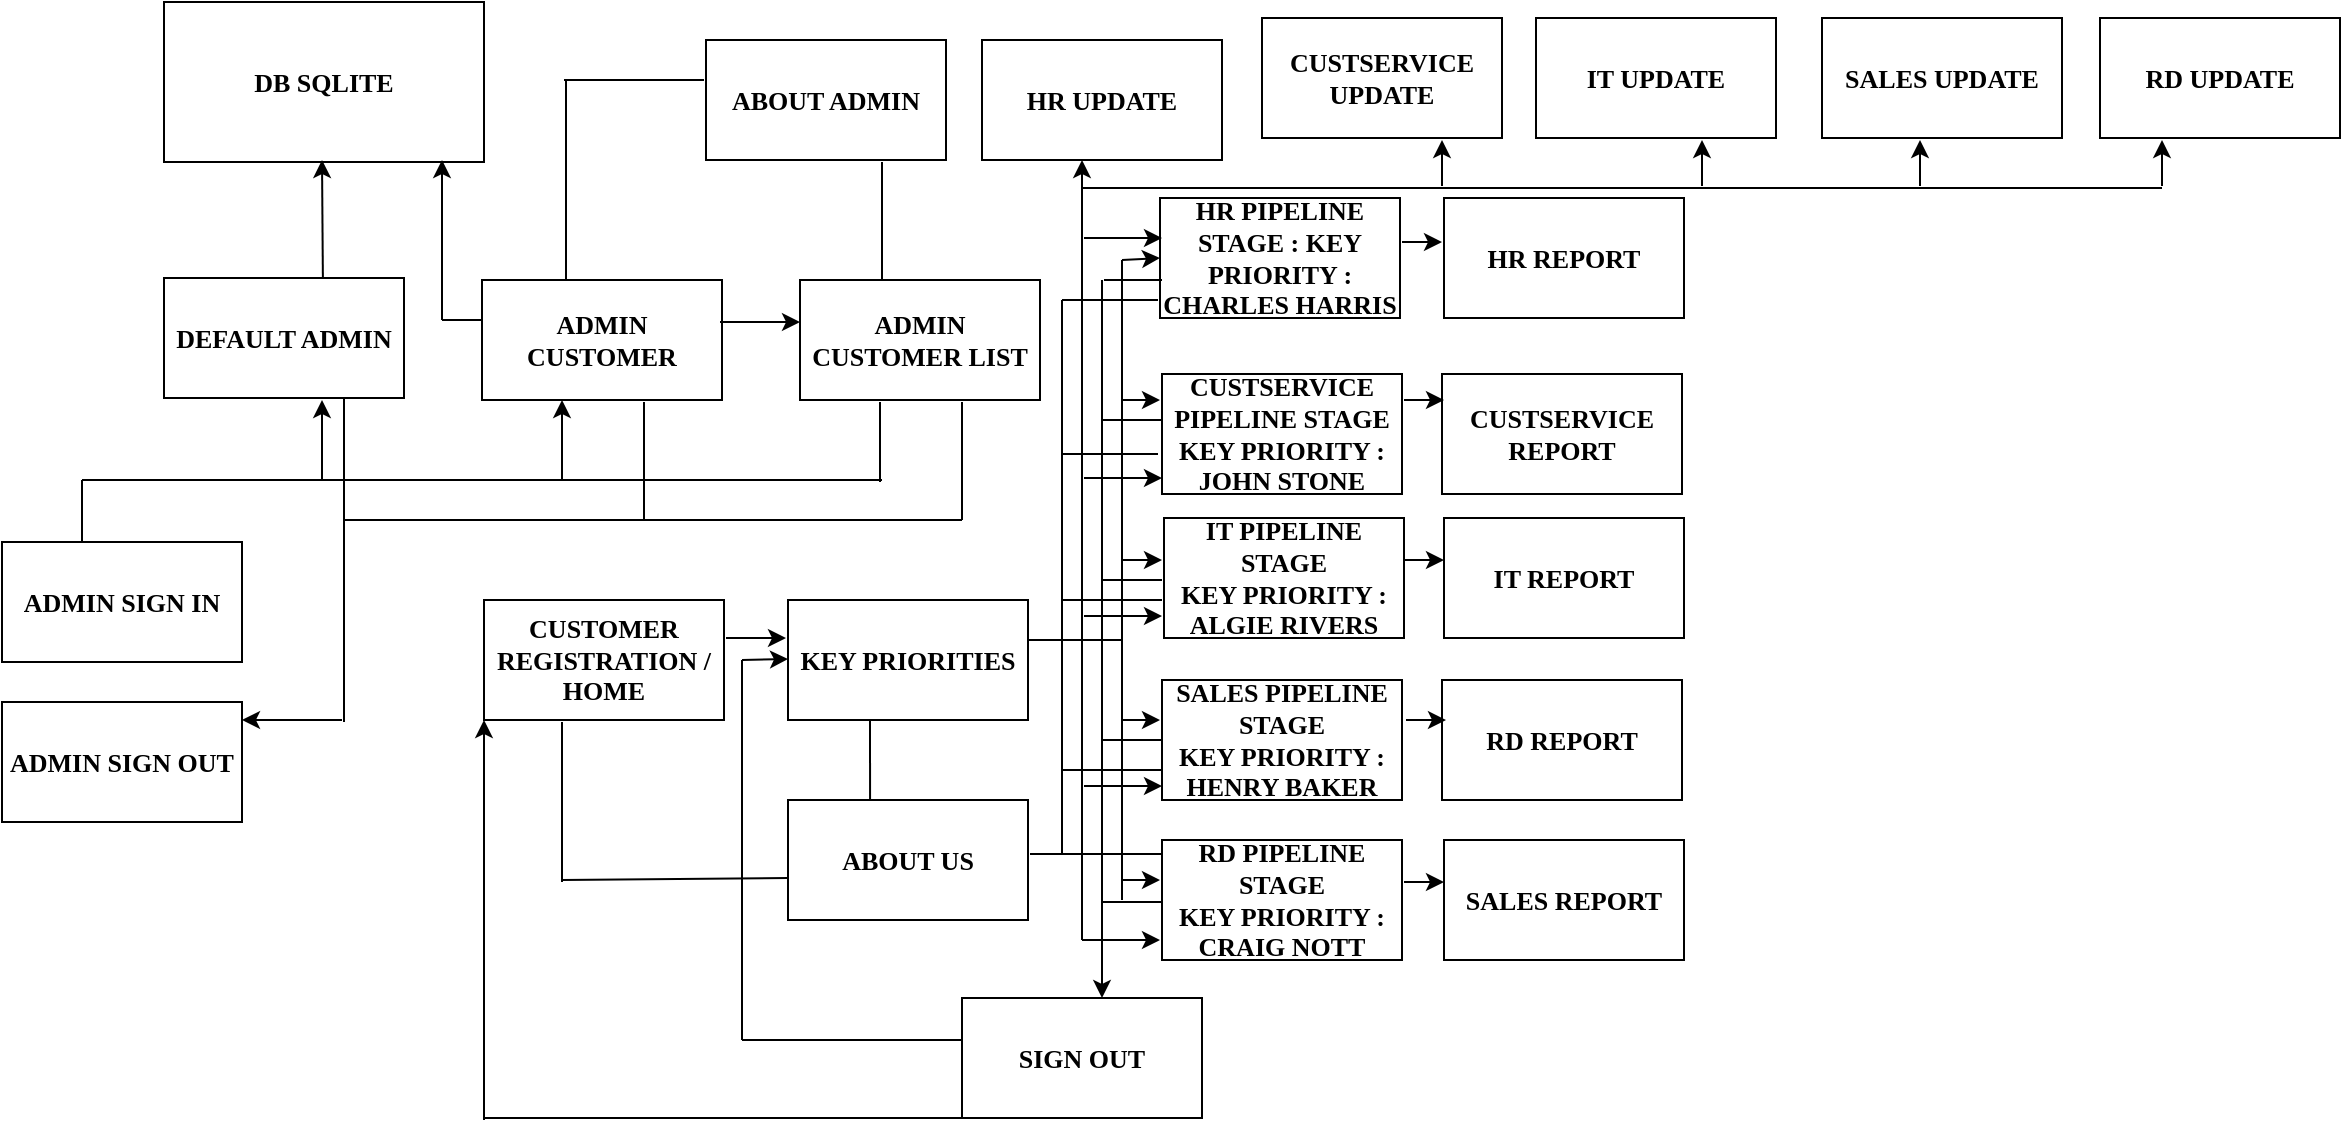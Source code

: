 <mxfile version="24.2.7" type="github">
  <diagram name="Page-1" id="mJo-rlMSn84zewNQrQVx">
    <mxGraphModel dx="1050" dy="557" grid="1" gridSize="10" guides="1" tooltips="1" connect="1" arrows="1" fold="1" page="1" pageScale="1" pageWidth="850" pageHeight="1100" math="0" shadow="0">
      <root>
        <mxCell id="0" />
        <mxCell id="1" parent="0" />
        <mxCell id="rjxhquQ0YUwU6D_5x0ZY-1" value="DB SQLITE" style="rounded=0;whiteSpace=wrap;html=1;fontFamily=Times New Roman;fontStyle=1;fontSize=13;" vertex="1" parent="1">
          <mxGeometry x="121" y="41" width="160" height="80" as="geometry" />
        </mxCell>
        <mxCell id="rjxhquQ0YUwU6D_5x0ZY-2" value="DEFAULT ADMIN" style="rounded=0;whiteSpace=wrap;html=1;fontFamily=Times New Roman;fontStyle=1;fontSize=13;" vertex="1" parent="1">
          <mxGeometry x="121" y="179" width="120" height="60" as="geometry" />
        </mxCell>
        <mxCell id="rjxhquQ0YUwU6D_5x0ZY-3" value="ADMIN CUSTOMER" style="rounded=0;whiteSpace=wrap;html=1;fontFamily=Times New Roman;fontStyle=1;fontSize=13;" vertex="1" parent="1">
          <mxGeometry x="280" y="180" width="120" height="60" as="geometry" />
        </mxCell>
        <mxCell id="rjxhquQ0YUwU6D_5x0ZY-4" value="ABOUT ADMIN" style="rounded=0;whiteSpace=wrap;html=1;fontFamily=Times New Roman;fontStyle=1;fontSize=13;" vertex="1" parent="1">
          <mxGeometry x="392" y="60" width="120" height="60" as="geometry" />
        </mxCell>
        <mxCell id="rjxhquQ0YUwU6D_5x0ZY-5" value="ADMIN CUSTOMER LIST" style="rounded=0;whiteSpace=wrap;html=1;fontFamily=Times New Roman;fontStyle=1;fontSize=13;" vertex="1" parent="1">
          <mxGeometry x="439" y="180" width="120" height="60" as="geometry" />
        </mxCell>
        <mxCell id="rjxhquQ0YUwU6D_5x0ZY-6" value="" style="endArrow=none;html=1;rounded=0;fontFamily=Times New Roman;fontStyle=1;fontSize=13;" edge="1" parent="1">
          <mxGeometry width="50" height="50" relative="1" as="geometry">
            <mxPoint x="322" y="180" as="sourcePoint" />
            <mxPoint x="322" y="80" as="targetPoint" />
          </mxGeometry>
        </mxCell>
        <mxCell id="rjxhquQ0YUwU6D_5x0ZY-7" value="" style="endArrow=none;html=1;rounded=0;fontFamily=Times New Roman;fontStyle=1;fontSize=13;" edge="1" parent="1">
          <mxGeometry width="50" height="50" relative="1" as="geometry">
            <mxPoint x="321" y="80" as="sourcePoint" />
            <mxPoint x="391" y="80" as="targetPoint" />
          </mxGeometry>
        </mxCell>
        <mxCell id="rjxhquQ0YUwU6D_5x0ZY-10" value="" style="endArrow=none;html=1;rounded=0;exitX=0;exitY=0;exitDx=0;exitDy=0;fontFamily=Times New Roman;fontStyle=1;fontSize=13;" edge="1" parent="1">
          <mxGeometry width="50" height="50" relative="1" as="geometry">
            <mxPoint x="480" y="180" as="sourcePoint" />
            <mxPoint x="480" y="121" as="targetPoint" />
          </mxGeometry>
        </mxCell>
        <mxCell id="rjxhquQ0YUwU6D_5x0ZY-11" value="" style="endArrow=classic;html=1;rounded=0;fontFamily=Times New Roman;fontStyle=1;fontSize=13;" edge="1" parent="1">
          <mxGeometry width="50" height="50" relative="1" as="geometry">
            <mxPoint x="399" y="201" as="sourcePoint" />
            <mxPoint x="439" y="201" as="targetPoint" />
          </mxGeometry>
        </mxCell>
        <mxCell id="rjxhquQ0YUwU6D_5x0ZY-13" value="" style="endArrow=classic;html=1;rounded=0;exitX=0.662;exitY=-0.007;exitDx=0;exitDy=0;exitPerimeter=0;fontFamily=Times New Roman;fontStyle=1;fontSize=13;" edge="1" parent="1" source="rjxhquQ0YUwU6D_5x0ZY-2">
          <mxGeometry width="50" height="50" relative="1" as="geometry">
            <mxPoint x="150" y="170" as="sourcePoint" />
            <mxPoint x="200" y="120" as="targetPoint" />
          </mxGeometry>
        </mxCell>
        <mxCell id="rjxhquQ0YUwU6D_5x0ZY-14" value="" style="endArrow=none;html=1;rounded=0;fontFamily=Times New Roman;fontStyle=1;fontSize=13;" edge="1" parent="1">
          <mxGeometry width="50" height="50" relative="1" as="geometry">
            <mxPoint x="260" y="200" as="sourcePoint" />
            <mxPoint x="280" y="200" as="targetPoint" />
          </mxGeometry>
        </mxCell>
        <mxCell id="rjxhquQ0YUwU6D_5x0ZY-15" value="" style="endArrow=classic;html=1;rounded=0;fontFamily=Times New Roman;fontStyle=1;fontSize=13;" edge="1" parent="1">
          <mxGeometry width="50" height="50" relative="1" as="geometry">
            <mxPoint x="260" y="200" as="sourcePoint" />
            <mxPoint x="260" y="120" as="targetPoint" />
          </mxGeometry>
        </mxCell>
        <mxCell id="rjxhquQ0YUwU6D_5x0ZY-16" value="ADMIN SIGN IN" style="rounded=0;whiteSpace=wrap;html=1;fontFamily=Times New Roman;fontStyle=1;fontSize=13;" vertex="1" parent="1">
          <mxGeometry x="40" y="311" width="120" height="60" as="geometry" />
        </mxCell>
        <mxCell id="rjxhquQ0YUwU6D_5x0ZY-17" value="ADMIN SIGN OUT" style="rounded=0;whiteSpace=wrap;html=1;fontFamily=Times New Roman;fontStyle=1;fontSize=13;" vertex="1" parent="1">
          <mxGeometry x="40" y="391" width="120" height="60" as="geometry" />
        </mxCell>
        <mxCell id="rjxhquQ0YUwU6D_5x0ZY-19" value="" style="endArrow=none;html=1;rounded=0;fontFamily=Times New Roman;fontStyle=1;fontSize=13;" edge="1" parent="1">
          <mxGeometry width="50" height="50" relative="1" as="geometry">
            <mxPoint x="80" y="311" as="sourcePoint" />
            <mxPoint x="80" y="280" as="targetPoint" />
          </mxGeometry>
        </mxCell>
        <mxCell id="rjxhquQ0YUwU6D_5x0ZY-20" value="" style="endArrow=none;html=1;rounded=0;fontFamily=Times New Roman;fontStyle=1;fontSize=13;" edge="1" parent="1">
          <mxGeometry width="50" height="50" relative="1" as="geometry">
            <mxPoint x="80" y="280" as="sourcePoint" />
            <mxPoint x="200" y="280" as="targetPoint" />
          </mxGeometry>
        </mxCell>
        <mxCell id="rjxhquQ0YUwU6D_5x0ZY-21" value="" style="endArrow=classic;html=1;rounded=0;fontFamily=Times New Roman;fontStyle=1;fontSize=13;" edge="1" parent="1">
          <mxGeometry width="50" height="50" relative="1" as="geometry">
            <mxPoint x="200" y="280" as="sourcePoint" />
            <mxPoint x="200" y="240" as="targetPoint" />
          </mxGeometry>
        </mxCell>
        <mxCell id="rjxhquQ0YUwU6D_5x0ZY-22" value="" style="endArrow=none;html=1;rounded=0;fontFamily=Times New Roman;fontStyle=1;fontSize=13;" edge="1" parent="1">
          <mxGeometry width="50" height="50" relative="1" as="geometry">
            <mxPoint x="200" y="280" as="sourcePoint" />
            <mxPoint x="320" y="280" as="targetPoint" />
          </mxGeometry>
        </mxCell>
        <mxCell id="rjxhquQ0YUwU6D_5x0ZY-24" value="" style="endArrow=none;html=1;rounded=0;fontFamily=Times New Roman;fontStyle=1;fontSize=13;" edge="1" parent="1">
          <mxGeometry width="50" height="50" relative="1" as="geometry">
            <mxPoint x="320" y="280" as="sourcePoint" />
            <mxPoint x="480" y="280" as="targetPoint" />
          </mxGeometry>
        </mxCell>
        <mxCell id="rjxhquQ0YUwU6D_5x0ZY-26" value="" style="endArrow=none;html=1;rounded=0;fontFamily=Times New Roman;fontStyle=1;fontSize=13;" edge="1" parent="1">
          <mxGeometry width="50" height="50" relative="1" as="geometry">
            <mxPoint x="479" y="281" as="sourcePoint" />
            <mxPoint x="479" y="241" as="targetPoint" />
          </mxGeometry>
        </mxCell>
        <mxCell id="rjxhquQ0YUwU6D_5x0ZY-29" value="" style="endArrow=none;html=1;rounded=0;entryX=0.75;entryY=1;entryDx=0;entryDy=0;fontFamily=Times New Roman;fontStyle=1;fontSize=13;" edge="1" parent="1" target="rjxhquQ0YUwU6D_5x0ZY-2">
          <mxGeometry width="50" height="50" relative="1" as="geometry">
            <mxPoint x="211" y="401" as="sourcePoint" />
            <mxPoint x="218" y="311" as="targetPoint" />
          </mxGeometry>
        </mxCell>
        <mxCell id="rjxhquQ0YUwU6D_5x0ZY-30" value="" style="endArrow=classic;html=1;rounded=0;fontFamily=Times New Roman;fontStyle=1;fontSize=13;" edge="1" parent="1">
          <mxGeometry width="50" height="50" relative="1" as="geometry">
            <mxPoint x="210" y="400" as="sourcePoint" />
            <mxPoint x="160" y="400" as="targetPoint" />
          </mxGeometry>
        </mxCell>
        <mxCell id="rjxhquQ0YUwU6D_5x0ZY-31" value="" style="endArrow=classic;html=1;rounded=0;fontFamily=Times New Roman;fontStyle=1;fontSize=13;" edge="1" parent="1">
          <mxGeometry width="50" height="50" relative="1" as="geometry">
            <mxPoint x="320" y="280" as="sourcePoint" />
            <mxPoint x="320" y="240" as="targetPoint" />
          </mxGeometry>
        </mxCell>
        <mxCell id="rjxhquQ0YUwU6D_5x0ZY-32" value="" style="endArrow=none;html=1;rounded=0;fontFamily=Times New Roman;fontStyle=1;fontSize=13;" edge="1" parent="1">
          <mxGeometry width="50" height="50" relative="1" as="geometry">
            <mxPoint x="361" y="300" as="sourcePoint" />
            <mxPoint x="361" y="241" as="targetPoint" />
          </mxGeometry>
        </mxCell>
        <mxCell id="rjxhquQ0YUwU6D_5x0ZY-33" value="" style="endArrow=none;html=1;rounded=0;fontFamily=Times New Roman;fontStyle=1;fontSize=13;" edge="1" parent="1">
          <mxGeometry width="50" height="50" relative="1" as="geometry">
            <mxPoint x="211" y="300" as="sourcePoint" />
            <mxPoint x="361" y="300" as="targetPoint" />
          </mxGeometry>
        </mxCell>
        <mxCell id="rjxhquQ0YUwU6D_5x0ZY-34" value="" style="endArrow=none;html=1;rounded=0;fontFamily=Times New Roman;fontStyle=1;fontSize=13;" edge="1" parent="1">
          <mxGeometry width="50" height="50" relative="1" as="geometry">
            <mxPoint x="520" y="300" as="sourcePoint" />
            <mxPoint x="520" y="241" as="targetPoint" />
          </mxGeometry>
        </mxCell>
        <mxCell id="rjxhquQ0YUwU6D_5x0ZY-35" value="" style="endArrow=none;html=1;rounded=0;fontFamily=Times New Roman;fontStyle=1;fontSize=13;" edge="1" parent="1">
          <mxGeometry width="50" height="50" relative="1" as="geometry">
            <mxPoint x="360" y="300" as="sourcePoint" />
            <mxPoint x="520" y="300" as="targetPoint" />
          </mxGeometry>
        </mxCell>
        <mxCell id="rjxhquQ0YUwU6D_5x0ZY-36" value="CUSTOMER REGISTRATION / HOME" style="rounded=0;whiteSpace=wrap;html=1;fontFamily=Times New Roman;fontStyle=1;fontSize=13;" vertex="1" parent="1">
          <mxGeometry x="281" y="340" width="120" height="60" as="geometry" />
        </mxCell>
        <mxCell id="rjxhquQ0YUwU6D_5x0ZY-37" value="SIGN OUT" style="rounded=0;whiteSpace=wrap;html=1;fontFamily=Times New Roman;fontStyle=1;fontSize=13;" vertex="1" parent="1">
          <mxGeometry x="520" y="539" width="120" height="60" as="geometry" />
        </mxCell>
        <mxCell id="rjxhquQ0YUwU6D_5x0ZY-39" value="" style="endArrow=none;html=1;rounded=0;entryX=0;entryY=1;entryDx=0;entryDy=0;fontFamily=Times New Roman;fontStyle=1;fontSize=13;" edge="1" parent="1">
          <mxGeometry width="50" height="50" relative="1" as="geometry">
            <mxPoint x="281" y="599" as="sourcePoint" />
            <mxPoint x="521" y="599" as="targetPoint" />
          </mxGeometry>
        </mxCell>
        <mxCell id="rjxhquQ0YUwU6D_5x0ZY-40" value="" style="endArrow=classic;html=1;rounded=0;fontFamily=Times New Roman;fontStyle=1;fontSize=13;" edge="1" parent="1">
          <mxGeometry width="50" height="50" relative="1" as="geometry">
            <mxPoint x="281" y="600" as="sourcePoint" />
            <mxPoint x="281" y="400" as="targetPoint" />
          </mxGeometry>
        </mxCell>
        <mxCell id="rjxhquQ0YUwU6D_5x0ZY-41" value="KEY PRIORITIES" style="rounded=0;whiteSpace=wrap;html=1;fontFamily=Times New Roman;fontStyle=1;fontSize=13;" vertex="1" parent="1">
          <mxGeometry x="433" y="340" width="120" height="60" as="geometry" />
        </mxCell>
        <mxCell id="rjxhquQ0YUwU6D_5x0ZY-42" value="ABOUT US" style="rounded=0;whiteSpace=wrap;html=1;fontFamily=Times New Roman;fontStyle=1;fontSize=13;" vertex="1" parent="1">
          <mxGeometry x="433" y="440" width="120" height="60" as="geometry" />
        </mxCell>
        <mxCell id="rjxhquQ0YUwU6D_5x0ZY-43" value="" style="endArrow=none;html=1;rounded=0;exitX=0.342;exitY=0;exitDx=0;exitDy=0;exitPerimeter=0;fontFamily=Times New Roman;fontStyle=1;fontSize=13;" edge="1" parent="1" source="rjxhquQ0YUwU6D_5x0ZY-42">
          <mxGeometry width="50" height="50" relative="1" as="geometry">
            <mxPoint x="424" y="450" as="sourcePoint" />
            <mxPoint x="474" y="400" as="targetPoint" />
          </mxGeometry>
        </mxCell>
        <mxCell id="rjxhquQ0YUwU6D_5x0ZY-44" value="" style="endArrow=classic;html=1;rounded=0;fontFamily=Times New Roman;fontStyle=1;fontSize=13;" edge="1" parent="1">
          <mxGeometry width="50" height="50" relative="1" as="geometry">
            <mxPoint x="402" y="359" as="sourcePoint" />
            <mxPoint x="432" y="359" as="targetPoint" />
          </mxGeometry>
        </mxCell>
        <mxCell id="rjxhquQ0YUwU6D_5x0ZY-45" value="" style="endArrow=none;html=1;rounded=0;fontFamily=Times New Roman;fontStyle=1;fontSize=13;" edge="1" parent="1">
          <mxGeometry width="50" height="50" relative="1" as="geometry">
            <mxPoint x="320" y="480" as="sourcePoint" />
            <mxPoint x="433" y="479" as="targetPoint" />
          </mxGeometry>
        </mxCell>
        <mxCell id="rjxhquQ0YUwU6D_5x0ZY-46" value="" style="endArrow=none;html=1;rounded=0;fontFamily=Times New Roman;fontStyle=1;fontSize=13;" edge="1" parent="1">
          <mxGeometry width="50" height="50" relative="1" as="geometry">
            <mxPoint x="320" y="481" as="sourcePoint" />
            <mxPoint x="320" y="401" as="targetPoint" />
          </mxGeometry>
        </mxCell>
        <mxCell id="rjxhquQ0YUwU6D_5x0ZY-47" value="" style="endArrow=none;html=1;rounded=0;fontFamily=Times New Roman;fontStyle=1;fontSize=13;" edge="1" parent="1">
          <mxGeometry width="50" height="50" relative="1" as="geometry">
            <mxPoint x="410" y="560" as="sourcePoint" />
            <mxPoint x="520" y="560" as="targetPoint" />
          </mxGeometry>
        </mxCell>
        <mxCell id="rjxhquQ0YUwU6D_5x0ZY-48" value="" style="endArrow=none;html=1;rounded=0;fontFamily=Times New Roman;fontStyle=1;fontSize=13;" edge="1" parent="1">
          <mxGeometry width="50" height="50" relative="1" as="geometry">
            <mxPoint x="410" y="560" as="sourcePoint" />
            <mxPoint x="410" y="370" as="targetPoint" />
          </mxGeometry>
        </mxCell>
        <mxCell id="rjxhquQ0YUwU6D_5x0ZY-49" value="" style="endArrow=classic;html=1;rounded=0;fontFamily=Times New Roman;fontStyle=1;fontSize=13;" edge="1" parent="1">
          <mxGeometry width="50" height="50" relative="1" as="geometry">
            <mxPoint x="410" y="370" as="sourcePoint" />
            <mxPoint x="433" y="369.5" as="targetPoint" />
          </mxGeometry>
        </mxCell>
        <mxCell id="rjxhquQ0YUwU6D_5x0ZY-51" value="CUSTSERVICE PIPELINE STAGE&lt;div style=&quot;font-size: 13px;&quot;&gt;KEY PRIORITY : JOHN STONE&lt;/div&gt;" style="rounded=0;whiteSpace=wrap;html=1;fontFamily=Times New Roman;fontStyle=1;fontSize=13;" vertex="1" parent="1">
          <mxGeometry x="620" y="227" width="120" height="60" as="geometry" />
        </mxCell>
        <mxCell id="rjxhquQ0YUwU6D_5x0ZY-52" value="HR PIPELINE STAGE : KEY PRIORITY : CHARLES HARRIS" style="rounded=0;whiteSpace=wrap;html=1;fontFamily=Times New Roman;fontStyle=1;fontSize=13;" vertex="1" parent="1">
          <mxGeometry x="619" y="139" width="120" height="60" as="geometry" />
        </mxCell>
        <mxCell id="rjxhquQ0YUwU6D_5x0ZY-53" value="IT PIPELINE STAGE&lt;div style=&quot;font-size: 13px;&quot;&gt;KEY PRIORITY : ALGIE RIVERS&lt;/div&gt;" style="rounded=0;whiteSpace=wrap;html=1;fontFamily=Times New Roman;fontStyle=1;fontSize=13;" vertex="1" parent="1">
          <mxGeometry x="621" y="299" width="120" height="60" as="geometry" />
        </mxCell>
        <mxCell id="rjxhquQ0YUwU6D_5x0ZY-54" value="SALES PIPELINE STAGE&lt;div style=&quot;font-size: 13px;&quot;&gt;KEY PRIORITY : HENRY BAKER&lt;/div&gt;" style="rounded=0;whiteSpace=wrap;html=1;fontFamily=Times New Roman;fontStyle=1;fontSize=13;" vertex="1" parent="1">
          <mxGeometry x="620" y="380" width="120" height="60" as="geometry" />
        </mxCell>
        <mxCell id="rjxhquQ0YUwU6D_5x0ZY-55" value="RD PIPELINE STAGE&lt;div style=&quot;font-size: 13px;&quot;&gt;KEY PRIORITY : CRAIG NOTT&lt;/div&gt;" style="rounded=0;whiteSpace=wrap;html=1;fontFamily=Times New Roman;fontStyle=1;fontSize=13;" vertex="1" parent="1">
          <mxGeometry x="620" y="460" width="120" height="60" as="geometry" />
        </mxCell>
        <mxCell id="rjxhquQ0YUwU6D_5x0ZY-56" value="" style="endArrow=classic;html=1;rounded=0;fontFamily=Times New Roman;fontStyle=1;fontSize=13;" edge="1" parent="1">
          <mxGeometry width="50" height="50" relative="1" as="geometry">
            <mxPoint x="590" y="430" as="sourcePoint" />
            <mxPoint x="590" y="539" as="targetPoint" />
          </mxGeometry>
        </mxCell>
        <mxCell id="rjxhquQ0YUwU6D_5x0ZY-57" value="" style="endArrow=none;html=1;rounded=0;fontFamily=Times New Roman;fontStyle=1;fontSize=13;" edge="1" parent="1">
          <mxGeometry width="50" height="50" relative="1" as="geometry">
            <mxPoint x="553" y="360" as="sourcePoint" />
            <mxPoint x="600" y="360" as="targetPoint" />
          </mxGeometry>
        </mxCell>
        <mxCell id="rjxhquQ0YUwU6D_5x0ZY-58" value="" style="endArrow=none;html=1;rounded=0;fontFamily=Times New Roman;fontStyle=1;fontSize=13;" edge="1" parent="1">
          <mxGeometry width="50" height="50" relative="1" as="geometry">
            <mxPoint x="600" y="360" as="sourcePoint" />
            <mxPoint x="600" y="170" as="targetPoint" />
          </mxGeometry>
        </mxCell>
        <mxCell id="rjxhquQ0YUwU6D_5x0ZY-59" value="" style="endArrow=classic;html=1;rounded=0;entryX=0;entryY=0.5;entryDx=0;entryDy=0;fontFamily=Times New Roman;fontStyle=1;fontSize=13;" edge="1" parent="1" target="rjxhquQ0YUwU6D_5x0ZY-52">
          <mxGeometry width="50" height="50" relative="1" as="geometry">
            <mxPoint x="600" y="170" as="sourcePoint" />
            <mxPoint x="650" y="120" as="targetPoint" />
          </mxGeometry>
        </mxCell>
        <mxCell id="rjxhquQ0YUwU6D_5x0ZY-60" value="" style="endArrow=classic;html=1;rounded=0;fontFamily=Times New Roman;fontStyle=1;fontSize=13;" edge="1" parent="1">
          <mxGeometry width="50" height="50" relative="1" as="geometry">
            <mxPoint x="600" y="240" as="sourcePoint" />
            <mxPoint x="619" y="240" as="targetPoint" />
          </mxGeometry>
        </mxCell>
        <mxCell id="rjxhquQ0YUwU6D_5x0ZY-61" value="" style="endArrow=classic;html=1;rounded=0;fontFamily=Times New Roman;fontStyle=1;fontSize=13;" edge="1" parent="1">
          <mxGeometry width="50" height="50" relative="1" as="geometry">
            <mxPoint x="600" y="320" as="sourcePoint" />
            <mxPoint x="620" y="320" as="targetPoint" />
          </mxGeometry>
        </mxCell>
        <mxCell id="rjxhquQ0YUwU6D_5x0ZY-62" value="" style="endArrow=none;html=1;rounded=0;fontFamily=Times New Roman;fontStyle=1;fontSize=13;" edge="1" parent="1">
          <mxGeometry width="50" height="50" relative="1" as="geometry">
            <mxPoint x="600" y="490" as="sourcePoint" />
            <mxPoint x="600" y="360" as="targetPoint" />
          </mxGeometry>
        </mxCell>
        <mxCell id="rjxhquQ0YUwU6D_5x0ZY-63" value="" style="endArrow=classic;html=1;rounded=0;fontFamily=Times New Roman;fontStyle=1;fontSize=13;" edge="1" parent="1">
          <mxGeometry width="50" height="50" relative="1" as="geometry">
            <mxPoint x="600" y="400" as="sourcePoint" />
            <mxPoint x="619" y="400" as="targetPoint" />
          </mxGeometry>
        </mxCell>
        <mxCell id="rjxhquQ0YUwU6D_5x0ZY-64" value="" style="endArrow=classic;html=1;rounded=0;fontFamily=Times New Roman;fontStyle=1;fontSize=13;" edge="1" parent="1">
          <mxGeometry width="50" height="50" relative="1" as="geometry">
            <mxPoint x="600" y="480" as="sourcePoint" />
            <mxPoint x="619" y="480" as="targetPoint" />
          </mxGeometry>
        </mxCell>
        <mxCell id="rjxhquQ0YUwU6D_5x0ZY-67" value="" style="endArrow=none;html=1;rounded=0;fontFamily=Times New Roman;fontStyle=1;fontSize=13;" edge="1" parent="1">
          <mxGeometry width="50" height="50" relative="1" as="geometry">
            <mxPoint x="590" y="491" as="sourcePoint" />
            <mxPoint x="620" y="491" as="targetPoint" />
          </mxGeometry>
        </mxCell>
        <mxCell id="rjxhquQ0YUwU6D_5x0ZY-68" value="" style="endArrow=none;html=1;rounded=0;fontFamily=Times New Roman;fontStyle=1;fontSize=13;" edge="1" parent="1">
          <mxGeometry width="50" height="50" relative="1" as="geometry">
            <mxPoint x="590" y="430" as="sourcePoint" />
            <mxPoint x="590" y="180" as="targetPoint" />
          </mxGeometry>
        </mxCell>
        <mxCell id="rjxhquQ0YUwU6D_5x0ZY-69" value="" style="endArrow=none;html=1;rounded=0;fontFamily=Times New Roman;fontStyle=1;fontSize=13;" edge="1" parent="1">
          <mxGeometry width="50" height="50" relative="1" as="geometry">
            <mxPoint x="590" y="410" as="sourcePoint" />
            <mxPoint x="620" y="410" as="targetPoint" />
          </mxGeometry>
        </mxCell>
        <mxCell id="rjxhquQ0YUwU6D_5x0ZY-70" value="" style="endArrow=none;html=1;rounded=0;fontFamily=Times New Roman;fontStyle=1;fontSize=13;" edge="1" parent="1">
          <mxGeometry width="50" height="50" relative="1" as="geometry">
            <mxPoint x="590" y="330" as="sourcePoint" />
            <mxPoint x="620" y="330" as="targetPoint" />
          </mxGeometry>
        </mxCell>
        <mxCell id="rjxhquQ0YUwU6D_5x0ZY-71" value="" style="endArrow=none;html=1;rounded=0;fontFamily=Times New Roman;fontStyle=1;fontSize=13;" edge="1" parent="1">
          <mxGeometry width="50" height="50" relative="1" as="geometry">
            <mxPoint x="590" y="250" as="sourcePoint" />
            <mxPoint x="620" y="250" as="targetPoint" />
          </mxGeometry>
        </mxCell>
        <mxCell id="rjxhquQ0YUwU6D_5x0ZY-72" value="" style="endArrow=none;html=1;rounded=0;entryX=0;entryY=0.75;entryDx=0;entryDy=0;fontFamily=Times New Roman;fontStyle=1;fontSize=13;" edge="1" parent="1">
          <mxGeometry width="50" height="50" relative="1" as="geometry">
            <mxPoint x="591" y="180" as="sourcePoint" />
            <mxPoint x="620" y="180" as="targetPoint" />
          </mxGeometry>
        </mxCell>
        <mxCell id="rjxhquQ0YUwU6D_5x0ZY-73" value="" style="endArrow=none;html=1;rounded=0;entryX=0;entryY=0;entryDx=0;entryDy=0;fontFamily=Times New Roman;fontStyle=1;fontSize=13;" edge="1" parent="1">
          <mxGeometry width="50" height="50" relative="1" as="geometry">
            <mxPoint x="554" y="467" as="sourcePoint" />
            <mxPoint x="620" y="467" as="targetPoint" />
          </mxGeometry>
        </mxCell>
        <mxCell id="rjxhquQ0YUwU6D_5x0ZY-79" value="" style="endArrow=none;html=1;rounded=0;fontFamily=Times New Roman;fontStyle=1;fontSize=13;" edge="1" parent="1">
          <mxGeometry width="50" height="50" relative="1" as="geometry">
            <mxPoint x="570" y="467" as="sourcePoint" />
            <mxPoint x="570" y="190" as="targetPoint" />
          </mxGeometry>
        </mxCell>
        <mxCell id="rjxhquQ0YUwU6D_5x0ZY-80" value="" style="endArrow=none;html=1;rounded=0;fontFamily=Times New Roman;fontStyle=1;fontSize=13;" edge="1" parent="1">
          <mxGeometry width="50" height="50" relative="1" as="geometry">
            <mxPoint x="570" y="190" as="sourcePoint" />
            <mxPoint x="618" y="190" as="targetPoint" />
          </mxGeometry>
        </mxCell>
        <mxCell id="rjxhquQ0YUwU6D_5x0ZY-81" value="" style="endArrow=none;html=1;rounded=0;fontFamily=Times New Roman;fontStyle=1;fontSize=13;" edge="1" parent="1">
          <mxGeometry width="50" height="50" relative="1" as="geometry">
            <mxPoint x="570" y="267" as="sourcePoint" />
            <mxPoint x="618" y="267" as="targetPoint" />
          </mxGeometry>
        </mxCell>
        <mxCell id="rjxhquQ0YUwU6D_5x0ZY-82" value="" style="endArrow=none;html=1;rounded=0;fontFamily=Times New Roman;fontStyle=1;fontSize=13;" edge="1" parent="1">
          <mxGeometry width="50" height="50" relative="1" as="geometry">
            <mxPoint x="570" y="340" as="sourcePoint" />
            <mxPoint x="620" y="340" as="targetPoint" />
          </mxGeometry>
        </mxCell>
        <mxCell id="rjxhquQ0YUwU6D_5x0ZY-83" value="" style="endArrow=none;html=1;rounded=0;fontFamily=Times New Roman;fontStyle=1;fontSize=13;" edge="1" parent="1">
          <mxGeometry width="50" height="50" relative="1" as="geometry">
            <mxPoint x="570" y="425" as="sourcePoint" />
            <mxPoint x="620" y="425" as="targetPoint" />
          </mxGeometry>
        </mxCell>
        <mxCell id="rjxhquQ0YUwU6D_5x0ZY-84" value="HR REPORT" style="rounded=0;whiteSpace=wrap;html=1;fontFamily=Times New Roman;fontStyle=1;fontSize=13;" vertex="1" parent="1">
          <mxGeometry x="761" y="139" width="120" height="60" as="geometry" />
        </mxCell>
        <mxCell id="rjxhquQ0YUwU6D_5x0ZY-85" value="CUSTSERVICE REPORT" style="rounded=0;whiteSpace=wrap;html=1;fontFamily=Times New Roman;fontStyle=1;fontSize=13;" vertex="1" parent="1">
          <mxGeometry x="760" y="227" width="120" height="60" as="geometry" />
        </mxCell>
        <mxCell id="rjxhquQ0YUwU6D_5x0ZY-86" value="IT REPORT" style="rounded=0;whiteSpace=wrap;html=1;fontFamily=Times New Roman;fontStyle=1;fontSize=13;" vertex="1" parent="1">
          <mxGeometry x="761" y="299" width="120" height="60" as="geometry" />
        </mxCell>
        <mxCell id="rjxhquQ0YUwU6D_5x0ZY-87" value="RD REPORT" style="rounded=0;whiteSpace=wrap;html=1;fontFamily=Times New Roman;fontStyle=1;fontSize=13;" vertex="1" parent="1">
          <mxGeometry x="760" y="380" width="120" height="60" as="geometry" />
        </mxCell>
        <mxCell id="rjxhquQ0YUwU6D_5x0ZY-88" value="SALES REPORT" style="rounded=0;whiteSpace=wrap;html=1;fontFamily=Times New Roman;fontStyle=1;fontSize=13;" vertex="1" parent="1">
          <mxGeometry x="761" y="460" width="120" height="60" as="geometry" />
        </mxCell>
        <mxCell id="rjxhquQ0YUwU6D_5x0ZY-89" value="" style="endArrow=classic;html=1;rounded=0;fontFamily=Times New Roman;fontStyle=1;fontSize=13;" edge="1" parent="1">
          <mxGeometry width="50" height="50" relative="1" as="geometry">
            <mxPoint x="740" y="161" as="sourcePoint" />
            <mxPoint x="760" y="161" as="targetPoint" />
          </mxGeometry>
        </mxCell>
        <mxCell id="rjxhquQ0YUwU6D_5x0ZY-92" value="" style="endArrow=classic;html=1;rounded=0;fontFamily=Times New Roman;fontStyle=1;fontSize=13;" edge="1" parent="1">
          <mxGeometry width="50" height="50" relative="1" as="geometry">
            <mxPoint x="741" y="240" as="sourcePoint" />
            <mxPoint x="761" y="240" as="targetPoint" />
          </mxGeometry>
        </mxCell>
        <mxCell id="rjxhquQ0YUwU6D_5x0ZY-93" value="" style="endArrow=classic;html=1;rounded=0;fontFamily=Times New Roman;fontStyle=1;fontSize=13;" edge="1" parent="1">
          <mxGeometry width="50" height="50" relative="1" as="geometry">
            <mxPoint x="741" y="320" as="sourcePoint" />
            <mxPoint x="761" y="320" as="targetPoint" />
          </mxGeometry>
        </mxCell>
        <mxCell id="rjxhquQ0YUwU6D_5x0ZY-94" value="" style="endArrow=classic;html=1;rounded=0;fontFamily=Times New Roman;fontStyle=1;fontSize=13;" edge="1" parent="1">
          <mxGeometry width="50" height="50" relative="1" as="geometry">
            <mxPoint x="742" y="400" as="sourcePoint" />
            <mxPoint x="762" y="400" as="targetPoint" />
          </mxGeometry>
        </mxCell>
        <mxCell id="rjxhquQ0YUwU6D_5x0ZY-95" value="" style="endArrow=classic;html=1;rounded=0;fontFamily=Times New Roman;fontStyle=1;fontSize=13;" edge="1" parent="1">
          <mxGeometry width="50" height="50" relative="1" as="geometry">
            <mxPoint x="741" y="481" as="sourcePoint" />
            <mxPoint x="761" y="481" as="targetPoint" />
          </mxGeometry>
        </mxCell>
        <mxCell id="rjxhquQ0YUwU6D_5x0ZY-96" value="HR UPDATE" style="rounded=0;whiteSpace=wrap;html=1;fontFamily=Times New Roman;fontStyle=1;fontSize=13;" vertex="1" parent="1">
          <mxGeometry x="530" y="60" width="120" height="60" as="geometry" />
        </mxCell>
        <mxCell id="rjxhquQ0YUwU6D_5x0ZY-97" value="CUSTSERVICE UPDATE" style="rounded=0;whiteSpace=wrap;html=1;fontFamily=Times New Roman;fontStyle=1;fontSize=13;" vertex="1" parent="1">
          <mxGeometry x="670" y="49" width="120" height="60" as="geometry" />
        </mxCell>
        <mxCell id="rjxhquQ0YUwU6D_5x0ZY-98" value="IT UPDATE" style="rounded=0;whiteSpace=wrap;html=1;fontFamily=Times New Roman;fontStyle=1;fontSize=13;" vertex="1" parent="1">
          <mxGeometry x="807" y="49" width="120" height="60" as="geometry" />
        </mxCell>
        <mxCell id="rjxhquQ0YUwU6D_5x0ZY-99" value="SALES UPDATE" style="rounded=0;whiteSpace=wrap;html=1;fontFamily=Times New Roman;fontStyle=1;fontSize=13;" vertex="1" parent="1">
          <mxGeometry x="950" y="49" width="120" height="60" as="geometry" />
        </mxCell>
        <mxCell id="rjxhquQ0YUwU6D_5x0ZY-100" value="RD UPDATE" style="rounded=0;whiteSpace=wrap;html=1;fontFamily=Times New Roman;fontStyle=1;fontSize=13;" vertex="1" parent="1">
          <mxGeometry x="1089" y="49" width="120" height="60" as="geometry" />
        </mxCell>
        <mxCell id="rjxhquQ0YUwU6D_5x0ZY-103" value="" style="endArrow=classic;html=1;rounded=0;fontFamily=Times New Roman;fontStyle=1;fontSize=13;" edge="1" parent="1">
          <mxGeometry width="50" height="50" relative="1" as="geometry">
            <mxPoint x="580" y="510" as="sourcePoint" />
            <mxPoint x="580" y="120" as="targetPoint" />
          </mxGeometry>
        </mxCell>
        <mxCell id="rjxhquQ0YUwU6D_5x0ZY-104" value="" style="endArrow=classic;html=1;rounded=0;fontFamily=Times New Roman;fontStyle=1;fontSize=13;" edge="1" parent="1">
          <mxGeometry width="50" height="50" relative="1" as="geometry">
            <mxPoint x="580" y="510" as="sourcePoint" />
            <mxPoint x="619" y="510" as="targetPoint" />
          </mxGeometry>
        </mxCell>
        <mxCell id="rjxhquQ0YUwU6D_5x0ZY-105" value="" style="endArrow=classic;html=1;rounded=0;fontFamily=Times New Roman;fontStyle=1;fontSize=13;" edge="1" parent="1">
          <mxGeometry width="50" height="50" relative="1" as="geometry">
            <mxPoint x="581" y="433" as="sourcePoint" />
            <mxPoint x="620" y="433" as="targetPoint" />
          </mxGeometry>
        </mxCell>
        <mxCell id="rjxhquQ0YUwU6D_5x0ZY-106" value="" style="endArrow=classic;html=1;rounded=0;fontFamily=Times New Roman;fontStyle=1;fontSize=13;" edge="1" parent="1">
          <mxGeometry width="50" height="50" relative="1" as="geometry">
            <mxPoint x="581" y="348" as="sourcePoint" />
            <mxPoint x="620" y="348" as="targetPoint" />
          </mxGeometry>
        </mxCell>
        <mxCell id="rjxhquQ0YUwU6D_5x0ZY-107" value="" style="endArrow=classic;html=1;rounded=0;fontFamily=Times New Roman;fontStyle=1;fontSize=13;" edge="1" parent="1">
          <mxGeometry width="50" height="50" relative="1" as="geometry">
            <mxPoint x="581" y="279" as="sourcePoint" />
            <mxPoint x="620" y="279" as="targetPoint" />
          </mxGeometry>
        </mxCell>
        <mxCell id="rjxhquQ0YUwU6D_5x0ZY-108" value="" style="endArrow=classic;html=1;rounded=0;fontFamily=Times New Roman;fontStyle=1;fontSize=13;" edge="1" parent="1">
          <mxGeometry width="50" height="50" relative="1" as="geometry">
            <mxPoint x="581" y="159" as="sourcePoint" />
            <mxPoint x="620" y="159" as="targetPoint" />
          </mxGeometry>
        </mxCell>
        <mxCell id="rjxhquQ0YUwU6D_5x0ZY-109" value="" style="endArrow=none;html=1;rounded=0;fontFamily=Times New Roman;fontStyle=1;fontSize=13;" edge="1" parent="1">
          <mxGeometry width="50" height="50" relative="1" as="geometry">
            <mxPoint x="580" y="134" as="sourcePoint" />
            <mxPoint x="1120" y="134" as="targetPoint" />
          </mxGeometry>
        </mxCell>
        <mxCell id="rjxhquQ0YUwU6D_5x0ZY-110" value="" style="endArrow=classic;html=1;rounded=0;fontFamily=Times New Roman;fontStyle=1;fontSize=13;" edge="1" parent="1">
          <mxGeometry width="50" height="50" relative="1" as="geometry">
            <mxPoint x="760" y="133" as="sourcePoint" />
            <mxPoint x="760" y="110" as="targetPoint" />
          </mxGeometry>
        </mxCell>
        <mxCell id="rjxhquQ0YUwU6D_5x0ZY-112" value="" style="endArrow=classic;html=1;rounded=0;fontFamily=Times New Roman;fontStyle=1;fontSize=13;" edge="1" parent="1">
          <mxGeometry width="50" height="50" relative="1" as="geometry">
            <mxPoint x="890" y="133" as="sourcePoint" />
            <mxPoint x="890" y="110" as="targetPoint" />
          </mxGeometry>
        </mxCell>
        <mxCell id="rjxhquQ0YUwU6D_5x0ZY-113" value="" style="endArrow=classic;html=1;rounded=0;fontFamily=Times New Roman;fontStyle=1;fontSize=13;" edge="1" parent="1">
          <mxGeometry width="50" height="50" relative="1" as="geometry">
            <mxPoint x="999" y="133" as="sourcePoint" />
            <mxPoint x="999" y="110" as="targetPoint" />
          </mxGeometry>
        </mxCell>
        <mxCell id="rjxhquQ0YUwU6D_5x0ZY-114" value="" style="endArrow=classic;html=1;rounded=0;fontFamily=Times New Roman;fontStyle=1;fontSize=13;" edge="1" parent="1">
          <mxGeometry width="50" height="50" relative="1" as="geometry">
            <mxPoint x="1120" y="133" as="sourcePoint" />
            <mxPoint x="1120" y="110" as="targetPoint" />
          </mxGeometry>
        </mxCell>
      </root>
    </mxGraphModel>
  </diagram>
</mxfile>
